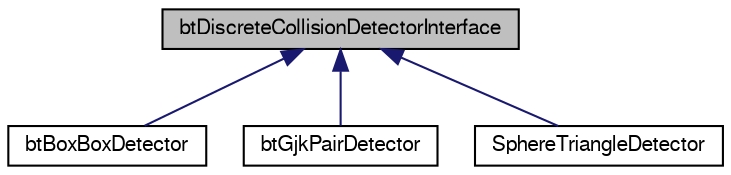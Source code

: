 digraph G
{
  bgcolor="transparent";
  edge [fontname="FreeSans",fontsize=10,labelfontname="FreeSans",labelfontsize=10];
  node [fontname="FreeSans",fontsize=10,shape=record];
  Node1 [label="btDiscreteCollisionDetectorInterface",height=0.2,width=0.4,color="black", fillcolor="grey75", style="filled" fontcolor="black"];
  Node1 -> Node2 [dir=back,color="midnightblue",fontsize=10,style="solid"];
  Node2 [label="btBoxBoxDetector",height=0.2,width=0.4,color="black",URL="$structbt_box_box_detector.html"];
  Node1 -> Node3 [dir=back,color="midnightblue",fontsize=10,style="solid"];
  Node3 [label="btGjkPairDetector",height=0.2,width=0.4,color="black",URL="$classbt_gjk_pair_detector.html",tooltip="btGjkPairDetector uses GJK to implement the btDiscreteCollisionDetectorInterface"];
  Node1 -> Node4 [dir=back,color="midnightblue",fontsize=10,style="solid"];
  Node4 [label="SphereTriangleDetector",height=0.2,width=0.4,color="black",URL="$struct_sphere_triangle_detector.html",tooltip="sphere-triangle to match the btDiscreteCollisionDetectorInterface"];
}
